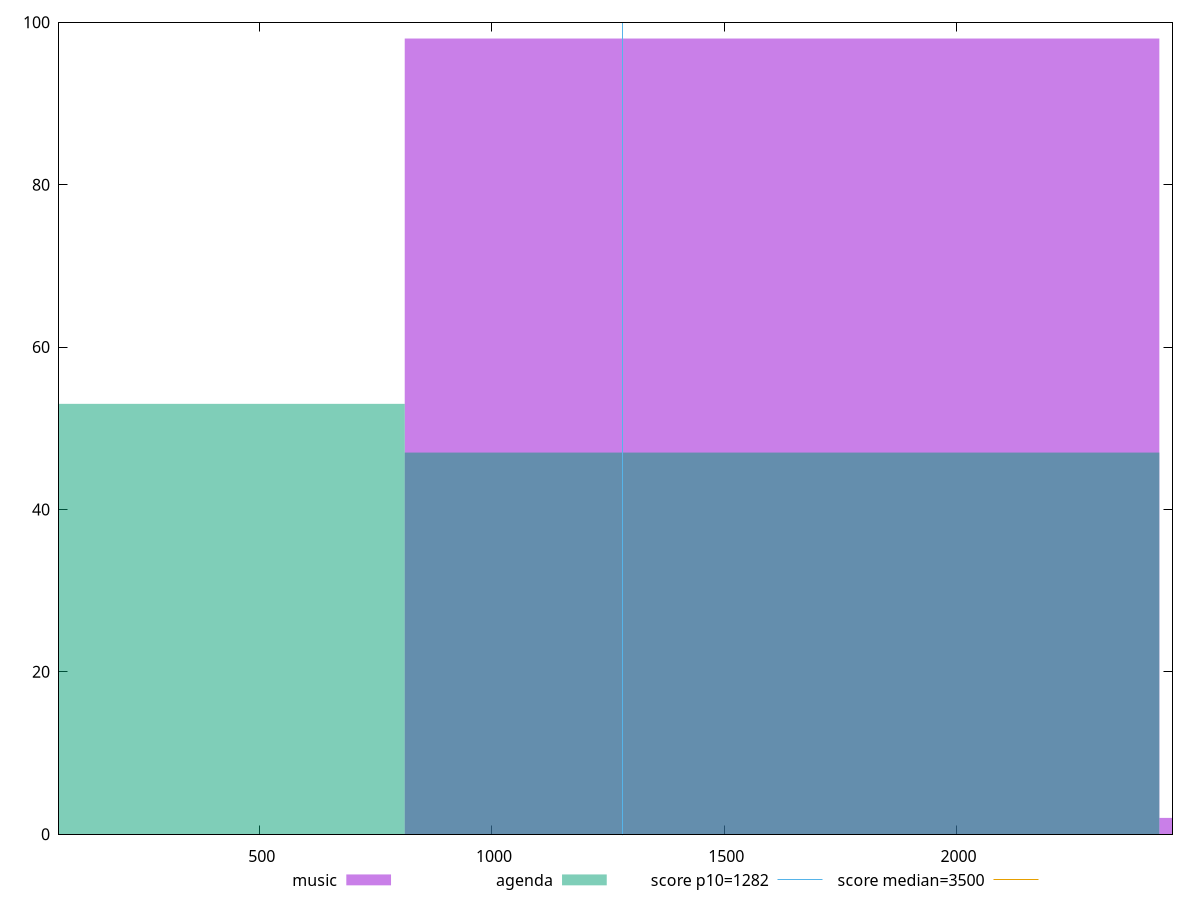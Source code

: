 reset

$music <<EOF
1624.4648837009684 98
3248.9297674019367 2
EOF

$agenda <<EOF
1624.4648837009684 47
0 53
EOF

set key outside below
set boxwidth 1624.4648837009684
set xrange [67.97999999999999:2465.0039999999985]
set yrange [0:100]
set trange [0:100]
set style fill transparent solid 0.5 noborder

set parametric
set terminal svg size 640, 500 enhanced background rgb 'white'
set output "reports/report_00027_2021-02-24T12-40-31.850Z/bootup-time/comparison/histogram/0_vs_1.svg"

plot $music title "music" with boxes, \
     $agenda title "agenda" with boxes, \
     1282,t title "score p10=1282", \
     3500,t title "score median=3500"

reset
